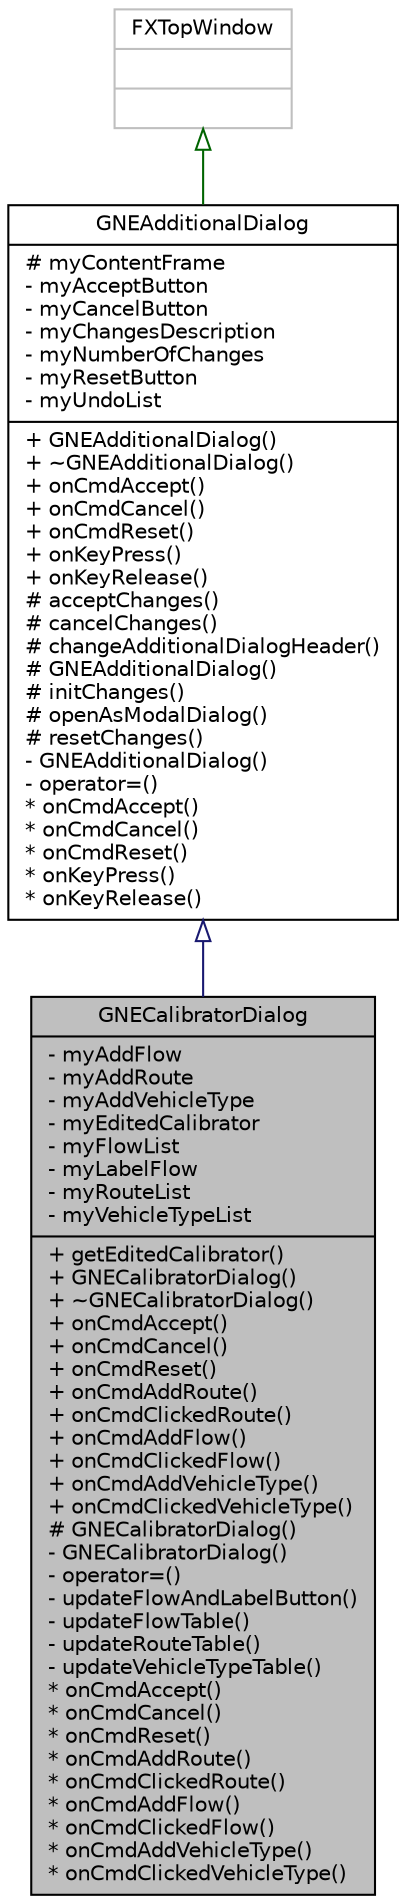 digraph "GNECalibratorDialog"
{
  edge [fontname="Helvetica",fontsize="10",labelfontname="Helvetica",labelfontsize="10"];
  node [fontname="Helvetica",fontsize="10",shape=record];
  Node0 [label="{GNECalibratorDialog\n|- myAddFlow\l- myAddRoute\l- myAddVehicleType\l- myEditedCalibrator\l- myFlowList\l- myLabelFlow\l- myRouteList\l- myVehicleTypeList\l|+ getEditedCalibrator()\l+ GNECalibratorDialog()\l+ ~GNECalibratorDialog()\l+ onCmdAccept()\l+ onCmdCancel()\l+ onCmdReset()\l+ onCmdAddRoute()\l+ onCmdClickedRoute()\l+ onCmdAddFlow()\l+ onCmdClickedFlow()\l+ onCmdAddVehicleType()\l+ onCmdClickedVehicleType()\l# GNECalibratorDialog()\l- GNECalibratorDialog()\l- operator=()\l- updateFlowAndLabelButton()\l- updateFlowTable()\l- updateRouteTable()\l- updateVehicleTypeTable()\l* onCmdAccept()\l* onCmdCancel()\l* onCmdReset()\l* onCmdAddRoute()\l* onCmdClickedRoute()\l* onCmdAddFlow()\l* onCmdClickedFlow()\l* onCmdAddVehicleType()\l* onCmdClickedVehicleType()\l}",height=0.2,width=0.4,color="black", fillcolor="grey75", style="filled", fontcolor="black"];
  Node1 -> Node0 [dir="back",color="midnightblue",fontsize="10",style="solid",arrowtail="onormal",fontname="Helvetica"];
  Node1 [label="{GNEAdditionalDialog\n|# myContentFrame\l- myAcceptButton\l- myCancelButton\l- myChangesDescription\l- myNumberOfChanges\l- myResetButton\l- myUndoList\l|+ GNEAdditionalDialog()\l+ ~GNEAdditionalDialog()\l+ onCmdAccept()\l+ onCmdCancel()\l+ onCmdReset()\l+ onKeyPress()\l+ onKeyRelease()\l# acceptChanges()\l# cancelChanges()\l# changeAdditionalDialogHeader()\l# GNEAdditionalDialog()\l# initChanges()\l# openAsModalDialog()\l# resetChanges()\l- GNEAdditionalDialog()\l- operator=()\l* onCmdAccept()\l* onCmdCancel()\l* onCmdReset()\l* onKeyPress()\l* onKeyRelease()\l}",height=0.2,width=0.4,color="black", fillcolor="white", style="filled",URL="$da/d75/class_g_n_e_additional_dialog.html",tooltip="Dialog to edit sequences, parameters, etc.. of Additionals. "];
  Node2 -> Node1 [dir="back",color="darkgreen",fontsize="10",style="solid",arrowtail="onormal",fontname="Helvetica"];
  Node2 [label="{FXTopWindow\n||}",height=0.2,width=0.4,color="grey75", fillcolor="white", style="filled"];
}
